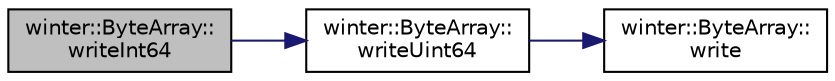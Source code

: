 digraph "winter::ByteArray::writeInt64"
{
 // LATEX_PDF_SIZE
  edge [fontname="Helvetica",fontsize="10",labelfontname="Helvetica",labelfontsize="10"];
  node [fontname="Helvetica",fontsize="10",shape=record];
  rankdir="LR";
  Node1 [label="winter::ByteArray::\lwriteInt64",height=0.2,width=0.4,color="black", fillcolor="grey75", style="filled", fontcolor="black",tooltip="写入有符号Varint64类型的数据"];
  Node1 -> Node2 [color="midnightblue",fontsize="10",style="solid",fontname="Helvetica"];
  Node2 [label="winter::ByteArray::\lwriteUint64",height=0.2,width=0.4,color="black", fillcolor="white", style="filled",URL="$classwinter_1_1ByteArray.html#a70dc4f9adfaf1a3b55ecabb7f35e4b12",tooltip="写入无符号Varint64类型的数据"];
  Node2 -> Node3 [color="midnightblue",fontsize="10",style="solid",fontname="Helvetica"];
  Node3 [label="winter::ByteArray::\lwrite",height=0.2,width=0.4,color="black", fillcolor="white", style="filled",URL="$classwinter_1_1ByteArray.html#a987e221506a9f6368785f940abea9540",tooltip="写入size长度的数据"];
}
